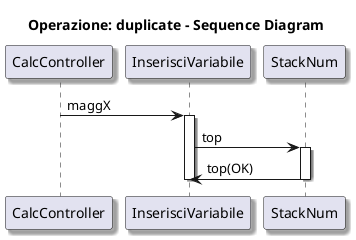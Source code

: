 @startuml 
skinparam Shadowing true

title Operazione: duplicate - Sequence Diagram
CalcController -> InserisciVariabile: maggX
activate InserisciVariabile
InserisciVariabile -> StackNum: top
activate StackNum
StackNum -> InserisciVariabile: top(OK)
deactivate StackNum
deactivate InserisciVariabile 
@endumlperazione